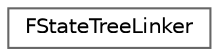 digraph "Graphical Class Hierarchy"
{
 // INTERACTIVE_SVG=YES
 // LATEX_PDF_SIZE
  bgcolor="transparent";
  edge [fontname=Helvetica,fontsize=10,labelfontname=Helvetica,labelfontsize=10];
  node [fontname=Helvetica,fontsize=10,shape=box,height=0.2,width=0.4];
  rankdir="LR";
  Node0 [id="Node000000",label="FStateTreeLinker",height=0.2,width=0.4,color="grey40", fillcolor="white", style="filled",URL="$d7/deb/structFStateTreeLinker.html",tooltip="The StateTree linker is used to resolved references to various StateTree data at load time."];
}
